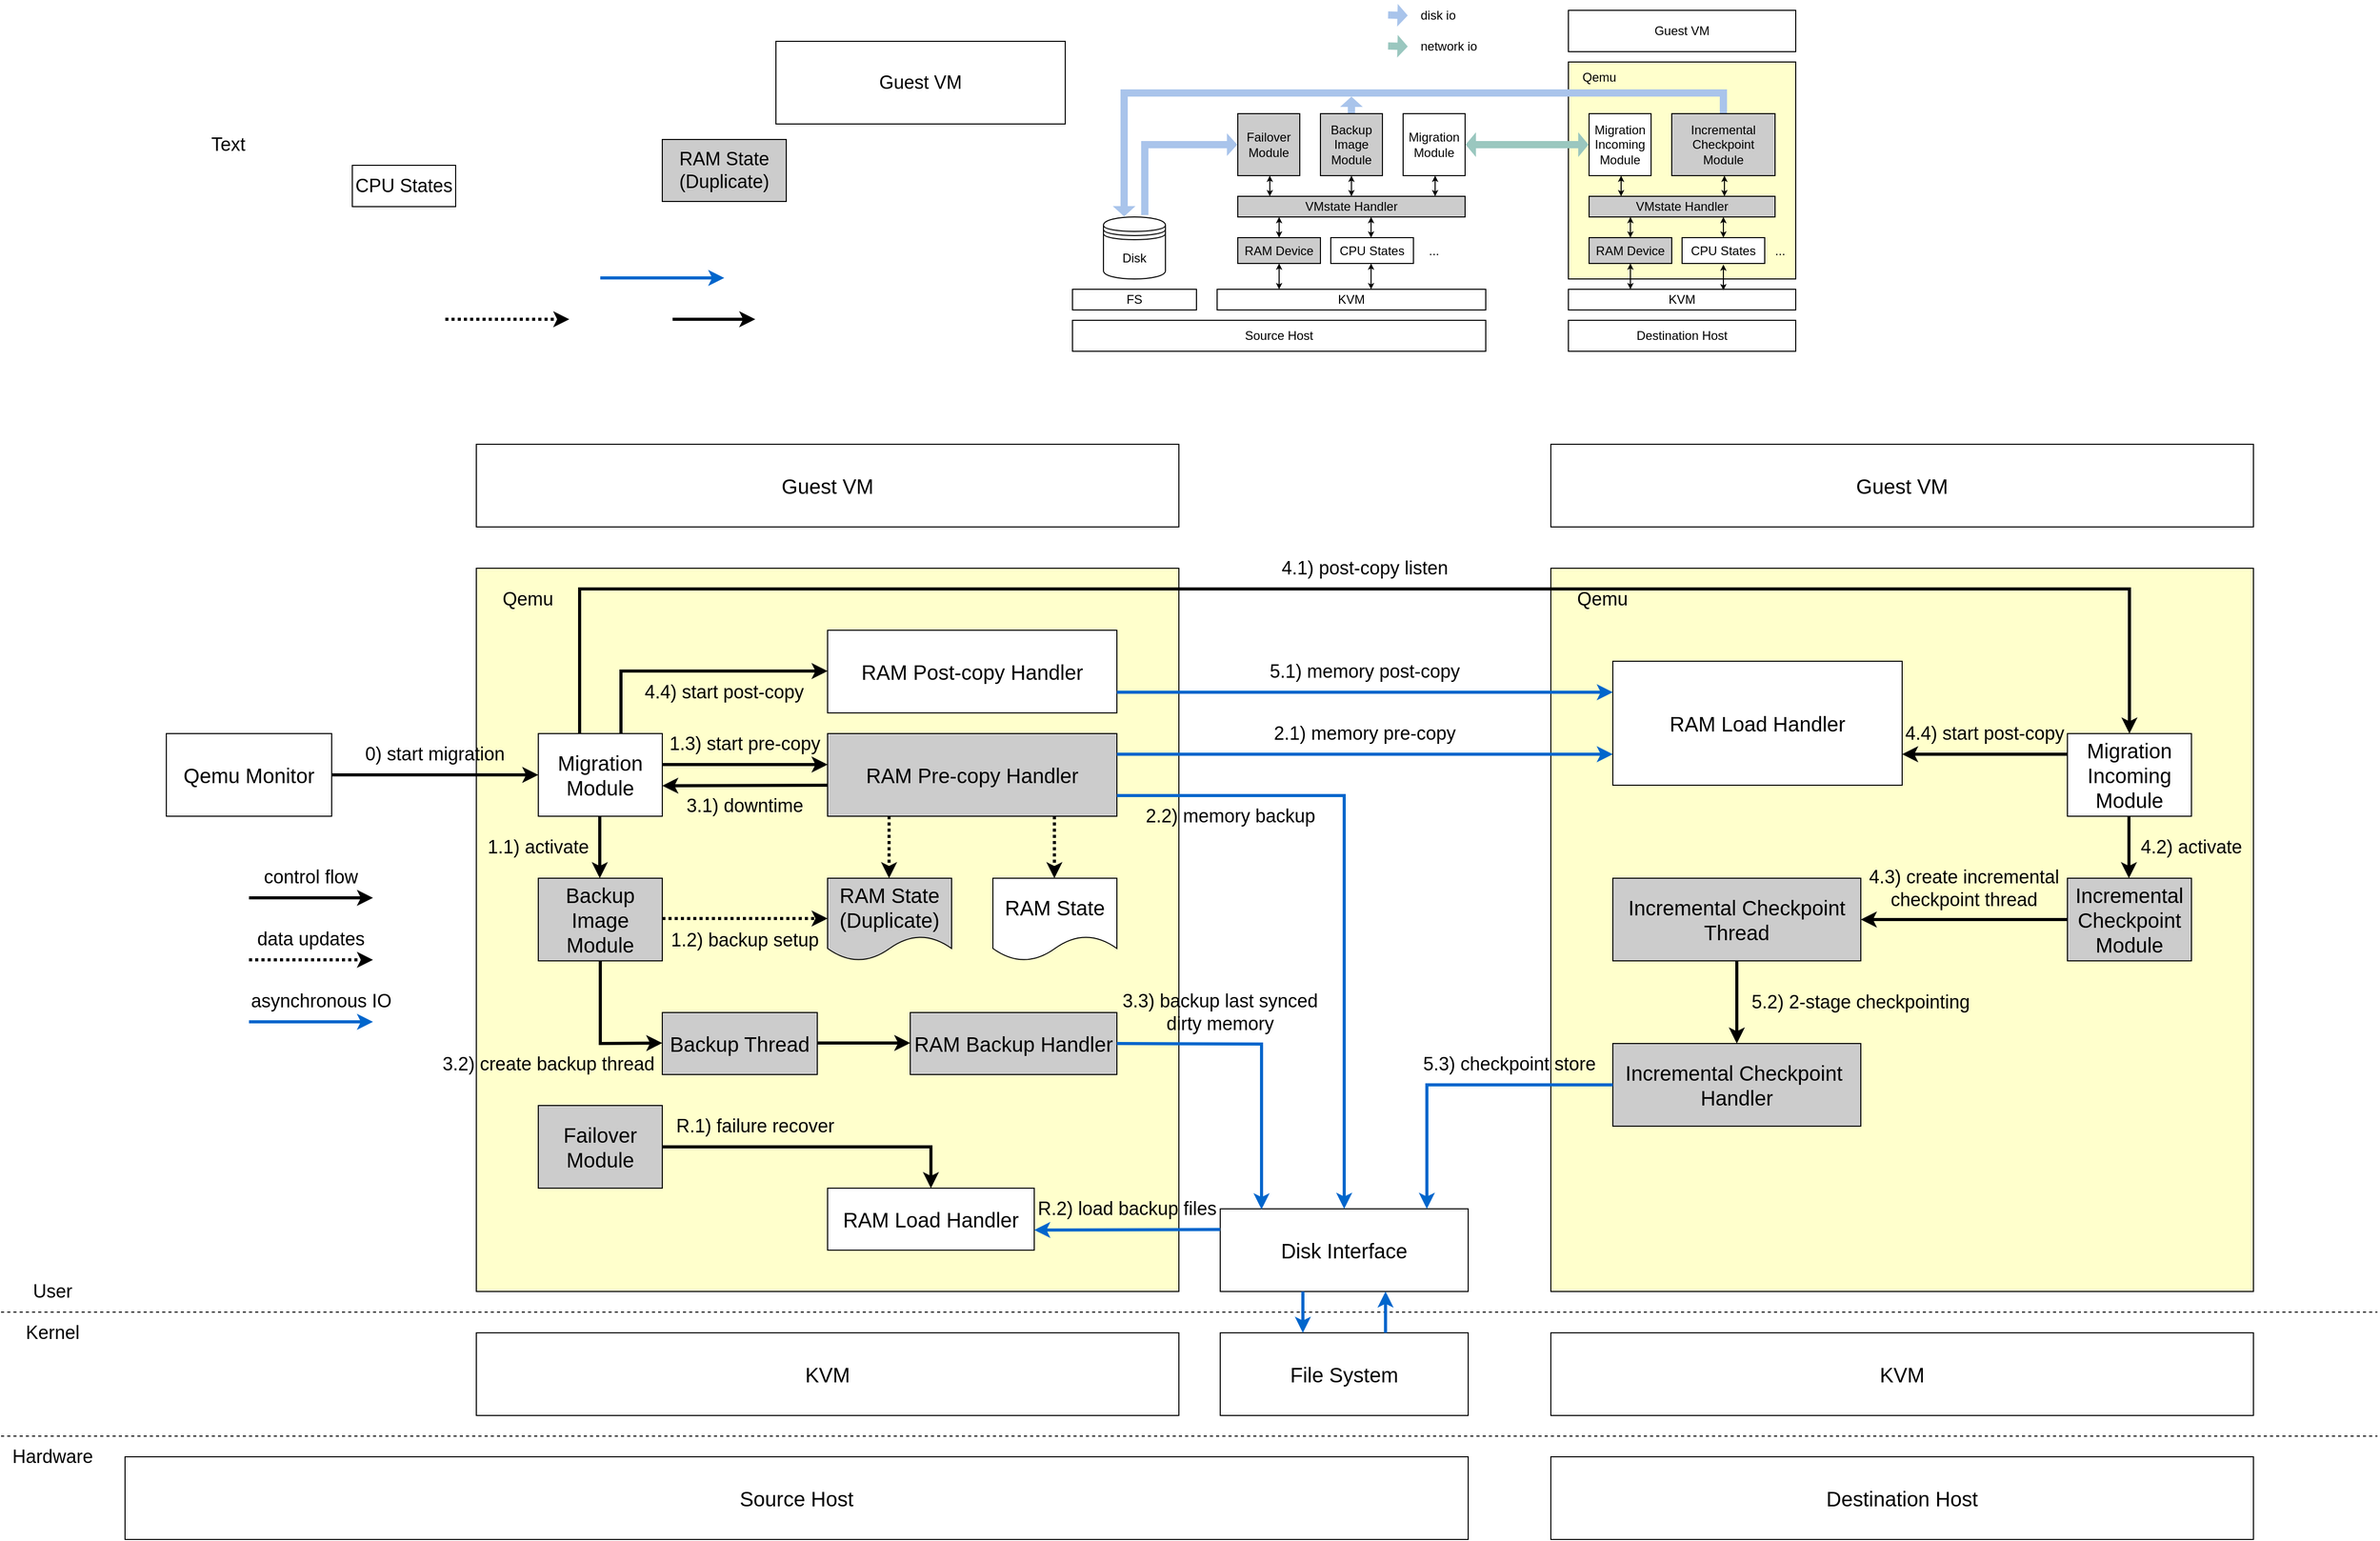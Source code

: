 <mxfile version="21.5.0" type="github">
  <diagram name="第 1 页" id="OpDthlvLPTq0gWTyiU4q">
    <mxGraphModel dx="2756" dy="2324" grid="1" gridSize="10" guides="1" tooltips="1" connect="1" arrows="1" fold="1" page="1" pageScale="1" pageWidth="827" pageHeight="1169" math="0" shadow="0">
      <root>
        <mxCell id="0" />
        <mxCell id="1" parent="0" />
        <mxCell id="YOrxzBl4g7cKqVYeZxFf-125" value="" style="rounded=0;whiteSpace=wrap;html=1;fillColor=#FFFFCC;" vertex="1" parent="1">
          <mxGeometry x="700" y="200" width="680" height="700" as="geometry" />
        </mxCell>
        <mxCell id="clwCwBsSRwlgGcYmcAVy-1" value="&lt;font style=&quot;font-size: 20px;&quot;&gt;Guest VM&lt;/font&gt;" style="rounded=0;whiteSpace=wrap;html=1;align=center;" parent="1" vertex="1">
          <mxGeometry x="-340" y="80" width="680" height="80" as="geometry" />
        </mxCell>
        <mxCell id="clwCwBsSRwlgGcYmcAVy-2" value="" style="rounded=0;whiteSpace=wrap;html=1;fillColor=#FFFFCC;" parent="1" vertex="1">
          <mxGeometry x="-340" y="200" width="680" height="700" as="geometry" />
        </mxCell>
        <mxCell id="clwCwBsSRwlgGcYmcAVy-3" value="&lt;font style=&quot;font-size: 18px;&quot;&gt;Qemu&lt;/font&gt;" style="text;html=1;strokeColor=none;fillColor=none;align=center;verticalAlign=middle;whiteSpace=wrap;rounded=0;" parent="1" vertex="1">
          <mxGeometry x="-340" y="200" width="100" height="60" as="geometry" />
        </mxCell>
        <mxCell id="clwCwBsSRwlgGcYmcAVy-4" value="Migration&lt;br&gt;Module" style="rounded=0;whiteSpace=wrap;html=1;" parent="1" vertex="1">
          <mxGeometry x="557" y="-240" width="60" height="60" as="geometry" />
        </mxCell>
        <mxCell id="clwCwBsSRwlgGcYmcAVy-5" value="Backup Image&lt;br&gt;Module" style="rounded=0;whiteSpace=wrap;html=1;fillColor=#CCCCCC;" parent="1" vertex="1">
          <mxGeometry x="477" y="-240" width="60" height="60" as="geometry" />
        </mxCell>
        <mxCell id="clwCwBsSRwlgGcYmcAVy-6" value="VMstate Handler" style="rounded=0;whiteSpace=wrap;html=1;fillColor=#CCCCCC;" parent="1" vertex="1">
          <mxGeometry x="397" y="-160" width="220" height="20" as="geometry" />
        </mxCell>
        <mxCell id="clwCwBsSRwlgGcYmcAVy-7" value="KVM" style="rounded=0;whiteSpace=wrap;html=1;" parent="1" vertex="1">
          <mxGeometry x="377" y="-70" width="260" height="20" as="geometry" />
        </mxCell>
        <mxCell id="clwCwBsSRwlgGcYmcAVy-8" value="Source Host" style="rounded=0;whiteSpace=wrap;html=1;" parent="1" vertex="1">
          <mxGeometry x="237" y="-40" width="400" height="30" as="geometry" />
        </mxCell>
        <mxCell id="clwCwBsSRwlgGcYmcAVy-12" value="Disk" style="shape=datastore;whiteSpace=wrap;html=1;" parent="1" vertex="1">
          <mxGeometry x="267" y="-140" width="60" height="60" as="geometry" />
        </mxCell>
        <mxCell id="clwCwBsSRwlgGcYmcAVy-14" value="Destination Host" style="rounded=0;whiteSpace=wrap;html=1;" parent="1" vertex="1">
          <mxGeometry x="717" y="-40" width="220" height="30" as="geometry" />
        </mxCell>
        <mxCell id="clwCwBsSRwlgGcYmcAVy-15" value="KVM" style="rounded=0;whiteSpace=wrap;html=1;" parent="1" vertex="1">
          <mxGeometry x="717" y="-70" width="220" height="20" as="geometry" />
        </mxCell>
        <mxCell id="clwCwBsSRwlgGcYmcAVy-16" value="" style="rounded=0;whiteSpace=wrap;html=1;fillColor=#FFFFCC;" parent="1" vertex="1">
          <mxGeometry x="717" y="-290" width="220" height="210" as="geometry" />
        </mxCell>
        <mxCell id="clwCwBsSRwlgGcYmcAVy-17" value="Migration&lt;br&gt;Incoming&lt;br&gt;Module" style="rounded=0;whiteSpace=wrap;html=1;" parent="1" vertex="1">
          <mxGeometry x="737" y="-240" width="60" height="60" as="geometry" />
        </mxCell>
        <mxCell id="clwCwBsSRwlgGcYmcAVy-19" value="Qemu" style="text;html=1;strokeColor=none;fillColor=none;align=center;verticalAlign=middle;whiteSpace=wrap;rounded=0;" parent="1" vertex="1">
          <mxGeometry x="717" y="-290" width="60" height="30" as="geometry" />
        </mxCell>
        <mxCell id="clwCwBsSRwlgGcYmcAVy-20" value="" style="shape=flexArrow;endArrow=classic;startArrow=classic;html=1;rounded=0;exitX=1;exitY=0.5;exitDx=0;exitDy=0;entryX=0;entryY=0.5;entryDx=0;entryDy=0;endSize=3;startSize=3;width=7;endWidth=16;startWidth=16;fillColor=#9AC7BF;strokeColor=none;" parent="1" source="clwCwBsSRwlgGcYmcAVy-4" target="clwCwBsSRwlgGcYmcAVy-17" edge="1">
          <mxGeometry width="100" height="100" relative="1" as="geometry">
            <mxPoint x="677" y="-240" as="sourcePoint" />
            <mxPoint x="777" y="-340" as="targetPoint" />
          </mxGeometry>
        </mxCell>
        <mxCell id="clwCwBsSRwlgGcYmcAVy-21" value="Incremental&lt;br&gt;Checkpoint&lt;br&gt;Module" style="rounded=0;whiteSpace=wrap;html=1;fillColor=#CCCCCC;" parent="1" vertex="1">
          <mxGeometry x="817" y="-240" width="100" height="60" as="geometry" />
        </mxCell>
        <mxCell id="clwCwBsSRwlgGcYmcAVy-22" value="Guest VM" style="rounded=0;whiteSpace=wrap;html=1;align=center;" parent="1" vertex="1">
          <mxGeometry x="717" y="-340" width="220" height="40" as="geometry" />
        </mxCell>
        <mxCell id="clwCwBsSRwlgGcYmcAVy-23" value="FS" style="rounded=0;whiteSpace=wrap;html=1;" parent="1" vertex="1">
          <mxGeometry x="237" y="-70" width="120" height="20" as="geometry" />
        </mxCell>
        <mxCell id="clwCwBsSRwlgGcYmcAVy-25" value="Failover&lt;br&gt;Module" style="rounded=0;whiteSpace=wrap;html=1;fillColor=#CCCCCC;" parent="1" vertex="1">
          <mxGeometry x="397" y="-240" width="60" height="60" as="geometry" />
        </mxCell>
        <mxCell id="clwCwBsSRwlgGcYmcAVy-24" value="" style="shape=flexArrow;endArrow=classic;html=1;rounded=0;exitX=0.5;exitY=0;exitDx=0;exitDy=0;fillColor=#A9C4EB;endSize=3;width=7;endWidth=14;startArrow=none;startFill=0;strokeColor=none;" parent="1" source="clwCwBsSRwlgGcYmcAVy-21" edge="1">
          <mxGeometry width="50" height="50" relative="1" as="geometry">
            <mxPoint x="357" y="-210" as="sourcePoint" />
            <mxPoint x="287" y="-140" as="targetPoint" />
            <Array as="points">
              <mxPoint x="867" y="-260" />
              <mxPoint x="287" y="-260" />
            </Array>
          </mxGeometry>
        </mxCell>
        <mxCell id="clwCwBsSRwlgGcYmcAVy-27" value="" style="shape=flexArrow;endArrow=classic;html=1;rounded=0;exitX=0.5;exitY=0;exitDx=0;exitDy=0;fillColor=#A9C4EB;endSize=3;width=7;endWidth=14;startArrow=none;startFill=0;strokeColor=none;" parent="1" source="clwCwBsSRwlgGcYmcAVy-5" edge="1">
          <mxGeometry width="50" height="50" relative="1" as="geometry">
            <mxPoint x="877" y="-220" as="sourcePoint" />
            <mxPoint x="507" y="-257" as="targetPoint" />
            <Array as="points" />
          </mxGeometry>
        </mxCell>
        <mxCell id="clwCwBsSRwlgGcYmcAVy-28" value="" style="shape=flexArrow;endArrow=classic;html=1;rounded=0;fillColor=#A9C4EB;endSize=3;width=7;endWidth=14;startArrow=none;startFill=0;strokeColor=none;exitX=0.667;exitY=-0.022;exitDx=0;exitDy=0;exitPerimeter=0;" parent="1" source="clwCwBsSRwlgGcYmcAVy-12" target="clwCwBsSRwlgGcYmcAVy-25" edge="1">
          <mxGeometry width="50" height="50" relative="1" as="geometry">
            <mxPoint x="307" y="-170" as="sourcePoint" />
            <mxPoint x="517" y="-247" as="targetPoint" />
            <Array as="points">
              <mxPoint x="307" y="-210" />
            </Array>
          </mxGeometry>
        </mxCell>
        <mxCell id="clwCwBsSRwlgGcYmcAVy-30" value="VMstate Handler" style="rounded=0;whiteSpace=wrap;html=1;fillColor=#CCCCCC;" parent="1" vertex="1">
          <mxGeometry x="737" y="-160" width="180" height="20" as="geometry" />
        </mxCell>
        <mxCell id="clwCwBsSRwlgGcYmcAVy-31" value="RAM Device" style="rounded=0;whiteSpace=wrap;html=1;fillColor=#CCCCCC;" parent="1" vertex="1">
          <mxGeometry x="397" y="-120" width="80" height="25" as="geometry" />
        </mxCell>
        <mxCell id="clwCwBsSRwlgGcYmcAVy-32" value="CPU States" style="rounded=0;whiteSpace=wrap;html=1;" parent="1" vertex="1">
          <mxGeometry x="487" y="-120" width="80" height="25" as="geometry" />
        </mxCell>
        <mxCell id="clwCwBsSRwlgGcYmcAVy-33" value="..." style="text;html=1;strokeColor=none;fillColor=none;align=center;verticalAlign=middle;whiteSpace=wrap;rounded=0;" parent="1" vertex="1">
          <mxGeometry x="567" y="-120" width="40" height="25" as="geometry" />
        </mxCell>
        <mxCell id="clwCwBsSRwlgGcYmcAVy-34" value="RAM Device" style="rounded=0;whiteSpace=wrap;html=1;fillColor=#CCCCCC;" parent="1" vertex="1">
          <mxGeometry x="737" y="-120" width="80" height="25" as="geometry" />
        </mxCell>
        <mxCell id="clwCwBsSRwlgGcYmcAVy-35" value="CPU States" style="rounded=0;whiteSpace=wrap;html=1;" parent="1" vertex="1">
          <mxGeometry x="827" y="-120" width="80" height="25" as="geometry" />
        </mxCell>
        <mxCell id="clwCwBsSRwlgGcYmcAVy-36" value="..." style="text;html=1;strokeColor=none;fillColor=none;align=center;verticalAlign=middle;whiteSpace=wrap;rounded=0;" parent="1" vertex="1">
          <mxGeometry x="907" y="-120" width="30" height="25" as="geometry" />
        </mxCell>
        <mxCell id="clwCwBsSRwlgGcYmcAVy-39" value="" style="endArrow=classic;startArrow=classic;html=1;rounded=0;entryX=0.5;entryY=1;entryDx=0;entryDy=0;exitX=0.5;exitY=0;exitDx=0;exitDy=0;startSize=3;endSize=3;" parent="1" source="clwCwBsSRwlgGcYmcAVy-6" target="clwCwBsSRwlgGcYmcAVy-5" edge="1">
          <mxGeometry width="50" height="50" relative="1" as="geometry">
            <mxPoint x="436" y="-150" as="sourcePoint" />
            <mxPoint x="437" y="-170" as="targetPoint" />
          </mxGeometry>
        </mxCell>
        <mxCell id="clwCwBsSRwlgGcYmcAVy-40" value="" style="endArrow=classic;startArrow=classic;html=1;rounded=0;entryX=0.5;entryY=1;entryDx=0;entryDy=0;exitX=0.5;exitY=0;exitDx=0;exitDy=0;startSize=3;endSize=3;" parent="1" edge="1">
          <mxGeometry width="50" height="50" relative="1" as="geometry">
            <mxPoint x="428" y="-160" as="sourcePoint" />
            <mxPoint x="428" y="-180" as="targetPoint" />
          </mxGeometry>
        </mxCell>
        <mxCell id="clwCwBsSRwlgGcYmcAVy-41" value="" style="endArrow=classic;startArrow=classic;html=1;rounded=0;entryX=0.5;entryY=1;entryDx=0;entryDy=0;exitX=0.5;exitY=0;exitDx=0;exitDy=0;startSize=3;endSize=3;" parent="1" edge="1">
          <mxGeometry width="50" height="50" relative="1" as="geometry">
            <mxPoint x="588" y="-160" as="sourcePoint" />
            <mxPoint x="588" y="-180" as="targetPoint" />
          </mxGeometry>
        </mxCell>
        <mxCell id="clwCwBsSRwlgGcYmcAVy-42" value="" style="endArrow=classic;startArrow=classic;html=1;rounded=0;entryX=0.5;entryY=1;entryDx=0;entryDy=0;exitX=0.5;exitY=0;exitDx=0;exitDy=0;startSize=3;endSize=3;" parent="1" edge="1">
          <mxGeometry width="50" height="50" relative="1" as="geometry">
            <mxPoint x="437" y="-120" as="sourcePoint" />
            <mxPoint x="437" y="-140" as="targetPoint" />
          </mxGeometry>
        </mxCell>
        <mxCell id="clwCwBsSRwlgGcYmcAVy-43" value="" style="endArrow=classic;startArrow=classic;html=1;rounded=0;entryX=0.5;entryY=1;entryDx=0;entryDy=0;exitX=0.5;exitY=0;exitDx=0;exitDy=0;startSize=3;endSize=3;" parent="1" edge="1">
          <mxGeometry width="50" height="50" relative="1" as="geometry">
            <mxPoint x="526" y="-120" as="sourcePoint" />
            <mxPoint x="526" y="-140" as="targetPoint" />
          </mxGeometry>
        </mxCell>
        <mxCell id="clwCwBsSRwlgGcYmcAVy-44" value="" style="endArrow=classic;startArrow=classic;html=1;rounded=0;entryX=0.5;entryY=1;entryDx=0;entryDy=0;exitX=0.5;exitY=0;exitDx=0;exitDy=0;startSize=3;endSize=3;" parent="1" edge="1">
          <mxGeometry width="50" height="50" relative="1" as="geometry">
            <mxPoint x="768" y="-160" as="sourcePoint" />
            <mxPoint x="768" y="-180" as="targetPoint" />
          </mxGeometry>
        </mxCell>
        <mxCell id="clwCwBsSRwlgGcYmcAVy-45" value="" style="endArrow=classic;startArrow=classic;html=1;rounded=0;entryX=0.5;entryY=1;entryDx=0;entryDy=0;exitX=0.5;exitY=0;exitDx=0;exitDy=0;startSize=3;endSize=3;" parent="1" edge="1">
          <mxGeometry width="50" height="50" relative="1" as="geometry">
            <mxPoint x="868" y="-160" as="sourcePoint" />
            <mxPoint x="868" y="-180" as="targetPoint" />
          </mxGeometry>
        </mxCell>
        <mxCell id="clwCwBsSRwlgGcYmcAVy-46" value="" style="endArrow=classic;startArrow=classic;html=1;rounded=0;entryX=0.5;entryY=1;entryDx=0;entryDy=0;exitX=0.5;exitY=0;exitDx=0;exitDy=0;startSize=3;endSize=3;" parent="1" edge="1">
          <mxGeometry width="50" height="50" relative="1" as="geometry">
            <mxPoint x="777" y="-120" as="sourcePoint" />
            <mxPoint x="777" y="-140" as="targetPoint" />
          </mxGeometry>
        </mxCell>
        <mxCell id="clwCwBsSRwlgGcYmcAVy-47" value="" style="endArrow=classic;startArrow=classic;html=1;rounded=0;entryX=0.5;entryY=1;entryDx=0;entryDy=0;exitX=0.5;exitY=0;exitDx=0;exitDy=0;startSize=3;endSize=3;" parent="1" edge="1">
          <mxGeometry width="50" height="50" relative="1" as="geometry">
            <mxPoint x="867" y="-120" as="sourcePoint" />
            <mxPoint x="867" y="-140" as="targetPoint" />
          </mxGeometry>
        </mxCell>
        <mxCell id="clwCwBsSRwlgGcYmcAVy-48" value="" style="endArrow=classic;startArrow=classic;html=1;rounded=0;entryX=0.5;entryY=1;entryDx=0;entryDy=0;startSize=3;endSize=3;" parent="1" edge="1">
          <mxGeometry width="50" height="50" relative="1" as="geometry">
            <mxPoint x="777" y="-70" as="sourcePoint" />
            <mxPoint x="777" y="-95" as="targetPoint" />
            <Array as="points" />
          </mxGeometry>
        </mxCell>
        <mxCell id="clwCwBsSRwlgGcYmcAVy-49" value="" style="endArrow=classic;startArrow=classic;html=1;rounded=0;entryX=0.5;entryY=1;entryDx=0;entryDy=0;startSize=3;endSize=3;" parent="1" edge="1">
          <mxGeometry width="50" height="50" relative="1" as="geometry">
            <mxPoint x="867" y="-69" as="sourcePoint" />
            <mxPoint x="867" y="-94" as="targetPoint" />
            <Array as="points" />
          </mxGeometry>
        </mxCell>
        <mxCell id="clwCwBsSRwlgGcYmcAVy-50" value="" style="endArrow=classic;startArrow=classic;html=1;rounded=0;entryX=0.5;entryY=1;entryDx=0;entryDy=0;startSize=3;endSize=3;" parent="1" edge="1">
          <mxGeometry width="50" height="50" relative="1" as="geometry">
            <mxPoint x="526" y="-70" as="sourcePoint" />
            <mxPoint x="526" y="-95" as="targetPoint" />
            <Array as="points" />
          </mxGeometry>
        </mxCell>
        <mxCell id="clwCwBsSRwlgGcYmcAVy-51" value="" style="endArrow=classic;startArrow=classic;html=1;rounded=0;entryX=0.5;entryY=1;entryDx=0;entryDy=0;startSize=3;endSize=3;" parent="1" edge="1">
          <mxGeometry width="50" height="50" relative="1" as="geometry">
            <mxPoint x="437" y="-70" as="sourcePoint" />
            <mxPoint x="437" y="-95" as="targetPoint" />
            <Array as="points" />
          </mxGeometry>
        </mxCell>
        <mxCell id="clwCwBsSRwlgGcYmcAVy-52" value="" style="shape=flexArrow;endArrow=classic;html=1;rounded=0;exitX=0.5;exitY=0;exitDx=0;exitDy=0;fillColor=#A9C4EB;endSize=3;width=7;endWidth=14;startArrow=none;startFill=0;strokeColor=none;" parent="1" edge="1">
          <mxGeometry width="50" height="50" relative="1" as="geometry">
            <mxPoint x="542" y="-335.5" as="sourcePoint" />
            <mxPoint x="562" y="-335" as="targetPoint" />
            <Array as="points" />
          </mxGeometry>
        </mxCell>
        <mxCell id="clwCwBsSRwlgGcYmcAVy-53" value="" style="shape=flexArrow;endArrow=classic;html=1;rounded=0;exitX=0.5;exitY=0;exitDx=0;exitDy=0;fillColor=#9AC7BF;endSize=3;width=7;endWidth=14;startArrow=none;startFill=0;strokeColor=none;" parent="1" edge="1">
          <mxGeometry width="50" height="50" relative="1" as="geometry">
            <mxPoint x="542" y="-305.5" as="sourcePoint" />
            <mxPoint x="562" y="-305" as="targetPoint" />
            <Array as="points" />
          </mxGeometry>
        </mxCell>
        <mxCell id="clwCwBsSRwlgGcYmcAVy-54" value="disk io" style="text;html=1;strokeColor=none;fillColor=none;align=left;verticalAlign=middle;whiteSpace=wrap;rounded=0;" parent="1" vertex="1">
          <mxGeometry x="572" y="-350" width="60" height="30" as="geometry" />
        </mxCell>
        <mxCell id="clwCwBsSRwlgGcYmcAVy-55" value="network io" style="text;html=1;strokeColor=none;fillColor=none;align=left;verticalAlign=middle;whiteSpace=wrap;rounded=0;" parent="1" vertex="1">
          <mxGeometry x="572" y="-320" width="60" height="30" as="geometry" />
        </mxCell>
        <mxCell id="YOrxzBl4g7cKqVYeZxFf-1" value="&lt;font style=&quot;font-size: 18px;&quot;&gt;Guest VM&lt;/font&gt;" style="rounded=0;whiteSpace=wrap;html=1;align=center;" vertex="1" parent="1">
          <mxGeometry x="-50" y="-310" width="280" height="80" as="geometry" />
        </mxCell>
        <mxCell id="YOrxzBl4g7cKqVYeZxFf-2" value="Failover&lt;br&gt;Module" style="rounded=0;whiteSpace=wrap;html=1;fillColor=#CCCCCC;" vertex="1" parent="1">
          <mxGeometry x="397" y="-240" width="60" height="60" as="geometry" />
        </mxCell>
        <mxCell id="YOrxzBl4g7cKqVYeZxFf-3" value="&lt;font style=&quot;font-size: 20px;&quot;&gt;Migration&lt;br style=&quot;font-size: 20px;&quot;&gt;Module&lt;/font&gt;" style="rounded=0;whiteSpace=wrap;html=1;fontSize=20;" vertex="1" parent="1">
          <mxGeometry x="-280" y="360" width="120" height="80" as="geometry" />
        </mxCell>
        <mxCell id="YOrxzBl4g7cKqVYeZxFf-4" value="&lt;font style=&quot;font-size: 20px;&quot;&gt;Backup Image&lt;br style=&quot;font-size: 20px;&quot;&gt;Module&lt;/font&gt;" style="rounded=0;whiteSpace=wrap;html=1;fillColor=#CCCCCC;fontSize=20;" vertex="1" parent="1">
          <mxGeometry x="-280" y="500" width="120" height="80" as="geometry" />
        </mxCell>
        <mxCell id="YOrxzBl4g7cKqVYeZxFf-5" value="&lt;font style=&quot;font-size: 20px;&quot;&gt;Failover&lt;br style=&quot;font-size: 20px;&quot;&gt;Module&lt;/font&gt;" style="rounded=0;whiteSpace=wrap;html=1;fillColor=#CCCCCC;fontSize=20;" vertex="1" parent="1">
          <mxGeometry x="-280" y="720" width="120" height="80" as="geometry" />
        </mxCell>
        <mxCell id="YOrxzBl4g7cKqVYeZxFf-7" value="&lt;font style=&quot;font-size: 18px;&quot;&gt;RAM State&lt;br&gt;(Duplicate)&lt;br&gt;&lt;/font&gt;" style="rounded=0;whiteSpace=wrap;html=1;fillColor=#CCCCCC;" vertex="1" parent="1">
          <mxGeometry x="-160" y="-215" width="120" height="60" as="geometry" />
        </mxCell>
        <mxCell id="YOrxzBl4g7cKqVYeZxFf-12" value="&lt;font style=&quot;font-size: 20px;&quot;&gt;RAM Load Handler&lt;/font&gt;" style="rounded=0;whiteSpace=wrap;html=1;fillColor=#FFFFFF;fontSize=20;" vertex="1" parent="1">
          <mxGeometry y="800" width="200" height="60" as="geometry" />
        </mxCell>
        <mxCell id="YOrxzBl4g7cKqVYeZxFf-13" value="&lt;font style=&quot;font-size: 18px;&quot;&gt;CPU States&lt;/font&gt;" style="rounded=0;whiteSpace=wrap;html=1;" vertex="1" parent="1">
          <mxGeometry x="-460" y="-190" width="100" height="40" as="geometry" />
        </mxCell>
        <mxCell id="YOrxzBl4g7cKqVYeZxFf-14" value="" style="endArrow=classic;html=1;rounded=0;strokeWidth=3;" edge="1" parent="1">
          <mxGeometry width="50" height="50" relative="1" as="geometry">
            <mxPoint x="-560" y="519" as="sourcePoint" />
            <mxPoint x="-440" y="519" as="targetPoint" />
          </mxGeometry>
        </mxCell>
        <mxCell id="YOrxzBl4g7cKqVYeZxFf-15" value="" style="endArrow=classic;html=1;rounded=0;strokeWidth=3;strokeColor=#0066CC;" edge="1" parent="1">
          <mxGeometry width="50" height="50" relative="1" as="geometry">
            <mxPoint x="-560" y="639" as="sourcePoint" />
            <mxPoint x="-440" y="639" as="targetPoint" />
          </mxGeometry>
        </mxCell>
        <mxCell id="YOrxzBl4g7cKqVYeZxFf-20" value="" style="endArrow=none;dashed=1;html=1;rounded=0;" edge="1" parent="1">
          <mxGeometry width="50" height="50" relative="1" as="geometry">
            <mxPoint x="-800" y="920" as="sourcePoint" />
            <mxPoint x="1500" y="920" as="targetPoint" />
          </mxGeometry>
        </mxCell>
        <mxCell id="YOrxzBl4g7cKqVYeZxFf-21" value="&lt;font style=&quot;font-size: 18px;&quot;&gt;User&lt;/font&gt;" style="text;html=1;strokeColor=none;fillColor=none;align=center;verticalAlign=middle;whiteSpace=wrap;rounded=0;" vertex="1" parent="1">
          <mxGeometry x="-800" y="880" width="100" height="40" as="geometry" />
        </mxCell>
        <mxCell id="YOrxzBl4g7cKqVYeZxFf-22" value="&lt;font style=&quot;font-size: 18px;&quot;&gt;Kernel&lt;/font&gt;" style="text;html=1;strokeColor=none;fillColor=none;align=center;verticalAlign=middle;whiteSpace=wrap;rounded=0;" vertex="1" parent="1">
          <mxGeometry x="-800" y="920" width="100" height="40" as="geometry" />
        </mxCell>
        <mxCell id="YOrxzBl4g7cKqVYeZxFf-23" value="&lt;font style=&quot;font-size: 20px;&quot;&gt;Qemu Monitor&lt;/font&gt;" style="rounded=0;whiteSpace=wrap;html=1;align=center;" vertex="1" parent="1">
          <mxGeometry x="-640" y="360" width="160" height="80" as="geometry" />
        </mxCell>
        <mxCell id="YOrxzBl4g7cKqVYeZxFf-24" value="" style="endArrow=classic;html=1;rounded=0;strokeWidth=3;" edge="1" parent="1">
          <mxGeometry width="50" height="50" relative="1" as="geometry">
            <mxPoint x="-200" y="360" as="sourcePoint" />
            <mxPoint y="299.5" as="targetPoint" />
            <Array as="points">
              <mxPoint x="-200" y="299.5" />
            </Array>
          </mxGeometry>
        </mxCell>
        <mxCell id="YOrxzBl4g7cKqVYeZxFf-27" value="&lt;font style=&quot;font-size: 18px;&quot;&gt;Text&lt;/font&gt;" style="text;html=1;strokeColor=none;fillColor=none;align=center;verticalAlign=middle;whiteSpace=wrap;rounded=0;" vertex="1" parent="1">
          <mxGeometry x="-610" y="-225" width="60" height="30" as="geometry" />
        </mxCell>
        <mxCell id="YOrxzBl4g7cKqVYeZxFf-28" value="&lt;font style=&quot;font-size: 18px;&quot;&gt;0) start migration&lt;/font&gt;" style="text;html=1;strokeColor=none;fillColor=none;align=center;verticalAlign=middle;whiteSpace=wrap;rounded=0;" vertex="1" parent="1">
          <mxGeometry x="-460" y="360" width="160" height="40" as="geometry" />
        </mxCell>
        <mxCell id="YOrxzBl4g7cKqVYeZxFf-31" value="&lt;span style=&quot;font-size: 18px;&quot;&gt;control flow&lt;/span&gt;" style="text;html=1;strokeColor=none;fillColor=none;align=center;verticalAlign=middle;whiteSpace=wrap;rounded=0;" vertex="1" parent="1">
          <mxGeometry x="-560" y="479" width="120" height="40" as="geometry" />
        </mxCell>
        <mxCell id="YOrxzBl4g7cKqVYeZxFf-32" value="&lt;font style=&quot;font-size: 18px;&quot;&gt;1.1) activate&lt;/font&gt;" style="text;html=1;strokeColor=none;fillColor=none;align=center;verticalAlign=middle;whiteSpace=wrap;rounded=0;" vertex="1" parent="1">
          <mxGeometry x="-340" y="450" width="120" height="40" as="geometry" />
        </mxCell>
        <mxCell id="YOrxzBl4g7cKqVYeZxFf-33" value="&lt;font style=&quot;font-size: 20px;&quot;&gt;RAM Pre-copy Handler&lt;/font&gt;" style="rounded=0;whiteSpace=wrap;html=1;fillColor=#CCCCCC;fontSize=20;" vertex="1" parent="1">
          <mxGeometry y="360" width="280" height="80" as="geometry" />
        </mxCell>
        <mxCell id="YOrxzBl4g7cKqVYeZxFf-44" value="&lt;font style=&quot;font-size: 18px;&quot;&gt;1.3) start pre-copy&lt;br&gt;&lt;/font&gt;" style="text;html=1;strokeColor=none;fillColor=none;align=center;verticalAlign=middle;whiteSpace=wrap;rounded=0;" vertex="1" parent="1">
          <mxGeometry x="-160" y="350" width="160" height="40" as="geometry" />
        </mxCell>
        <mxCell id="YOrxzBl4g7cKqVYeZxFf-45" value="&lt;font style=&quot;font-size: 18px;&quot;&gt;1.2) backup setup&lt;/font&gt;" style="text;html=1;strokeColor=none;fillColor=none;align=center;verticalAlign=middle;whiteSpace=wrap;rounded=0;" vertex="1" parent="1">
          <mxGeometry x="-160" y="540" width="160" height="40" as="geometry" />
        </mxCell>
        <mxCell id="YOrxzBl4g7cKqVYeZxFf-46" value="&lt;font style=&quot;font-size: 20px;&quot;&gt;Disk Interface&lt;/font&gt;" style="rounded=0;whiteSpace=wrap;html=1;align=center;fontSize=20;" vertex="1" parent="1">
          <mxGeometry x="380" y="820" width="240" height="80" as="geometry" />
        </mxCell>
        <mxCell id="YOrxzBl4g7cKqVYeZxFf-48" value="&lt;font style=&quot;font-size: 18px;&quot;&gt;2.2) memory backup&lt;/font&gt;" style="text;html=1;strokeColor=none;fillColor=none;align=center;verticalAlign=middle;whiteSpace=wrap;rounded=0;" vertex="1" parent="1">
          <mxGeometry x="300" y="420" width="180" height="40" as="geometry" />
        </mxCell>
        <mxCell id="YOrxzBl4g7cKqVYeZxFf-52" value="&lt;font style=&quot;font-size: 18px;&quot;&gt;2.1) memory pre-copy&lt;/font&gt;" style="text;html=1;strokeColor=none;fillColor=none;align=center;verticalAlign=middle;whiteSpace=wrap;rounded=0;" vertex="1" parent="1">
          <mxGeometry x="420" y="340" width="200" height="40" as="geometry" />
        </mxCell>
        <mxCell id="YOrxzBl4g7cKqVYeZxFf-61" value="" style="endArrow=classic;html=1;rounded=0;strokeWidth=3;dashed=1;dashPattern=1 1;" edge="1" parent="1">
          <mxGeometry width="50" height="50" relative="1" as="geometry">
            <mxPoint x="-560" y="579" as="sourcePoint" />
            <mxPoint x="-440" y="579" as="targetPoint" />
          </mxGeometry>
        </mxCell>
        <mxCell id="YOrxzBl4g7cKqVYeZxFf-62" value="&lt;span style=&quot;font-size: 18px;&quot;&gt;data updates&lt;/span&gt;" style="text;html=1;strokeColor=none;fillColor=none;align=center;verticalAlign=middle;whiteSpace=wrap;rounded=0;" vertex="1" parent="1">
          <mxGeometry x="-560" y="539" width="120" height="40" as="geometry" />
        </mxCell>
        <mxCell id="YOrxzBl4g7cKqVYeZxFf-65" value="&lt;font style=&quot;font-size: 18px;&quot;&gt;3.1) downtime&lt;/font&gt;" style="text;html=1;strokeColor=none;fillColor=none;align=center;verticalAlign=middle;whiteSpace=wrap;rounded=0;" vertex="1" parent="1">
          <mxGeometry x="-160" y="410" width="160" height="40" as="geometry" />
        </mxCell>
        <mxCell id="YOrxzBl4g7cKqVYeZxFf-66" value="&lt;font style=&quot;font-size: 20px;&quot;&gt;RAM Backup Handler&lt;/font&gt;" style="rounded=0;whiteSpace=wrap;html=1;fillColor=#CCCCCC;fontSize=20;" vertex="1" parent="1">
          <mxGeometry x="80" y="630" width="200" height="60" as="geometry" />
        </mxCell>
        <mxCell id="YOrxzBl4g7cKqVYeZxFf-68" value="&lt;font style=&quot;font-size: 18px;&quot;&gt;3.2) create backup thread&lt;/font&gt;" style="text;html=1;strokeColor=none;fillColor=none;align=center;verticalAlign=middle;whiteSpace=wrap;rounded=0;" vertex="1" parent="1">
          <mxGeometry x="-380" y="660" width="220" height="40" as="geometry" />
        </mxCell>
        <mxCell id="YOrxzBl4g7cKqVYeZxFf-71" value="&lt;span style=&quot;font-size: 18px;&quot;&gt;asynchronous IO&lt;/span&gt;" style="text;html=1;strokeColor=none;fillColor=none;align=center;verticalAlign=middle;whiteSpace=wrap;rounded=0;" vertex="1" parent="1">
          <mxGeometry x="-560" y="599" width="140" height="40" as="geometry" />
        </mxCell>
        <mxCell id="YOrxzBl4g7cKqVYeZxFf-72" value="" style="endArrow=classic;html=1;rounded=0;strokeWidth=3;strokeColor=#0066CC;" edge="1" parent="1">
          <mxGeometry width="50" height="50" relative="1" as="geometry">
            <mxPoint x="-220" y="-81" as="sourcePoint" />
            <mxPoint x="-100" y="-81" as="targetPoint" />
          </mxGeometry>
        </mxCell>
        <mxCell id="YOrxzBl4g7cKqVYeZxFf-73" value="" style="endArrow=classic;html=1;rounded=0;strokeWidth=3;strokeColor=#0066CC;" edge="1" parent="1">
          <mxGeometry width="50" height="50" relative="1" as="geometry">
            <mxPoint x="280" y="420" as="sourcePoint" />
            <mxPoint x="500" y="820" as="targetPoint" />
            <Array as="points">
              <mxPoint x="500" y="420" />
            </Array>
          </mxGeometry>
        </mxCell>
        <mxCell id="YOrxzBl4g7cKqVYeZxFf-74" value="" style="endArrow=classic;html=1;rounded=0;strokeWidth=3;strokeColor=#0066CC;" edge="1" parent="1">
          <mxGeometry width="50" height="50" relative="1" as="geometry">
            <mxPoint x="280" y="380" as="sourcePoint" />
            <mxPoint x="760" y="380" as="targetPoint" />
          </mxGeometry>
        </mxCell>
        <mxCell id="YOrxzBl4g7cKqVYeZxFf-75" value="" style="endArrow=classic;html=1;rounded=0;strokeWidth=3;dashed=1;dashPattern=1 1;" edge="1" parent="1">
          <mxGeometry width="50" height="50" relative="1" as="geometry">
            <mxPoint x="-370" y="-41" as="sourcePoint" />
            <mxPoint x="-250" y="-41" as="targetPoint" />
          </mxGeometry>
        </mxCell>
        <mxCell id="YOrxzBl4g7cKqVYeZxFf-76" value="" style="endArrow=classic;html=1;rounded=0;strokeWidth=3;dashed=1;dashPattern=1 1;" edge="1" parent="1">
          <mxGeometry width="50" height="50" relative="1" as="geometry">
            <mxPoint x="-160" y="539" as="sourcePoint" />
            <mxPoint y="539" as="targetPoint" />
          </mxGeometry>
        </mxCell>
        <mxCell id="YOrxzBl4g7cKqVYeZxFf-77" value="&lt;font style=&quot;font-size: 20px;&quot;&gt;RAM State&lt;br style=&quot;font-size: 20px;&quot;&gt;(Duplicate)&lt;br style=&quot;font-size: 20px;&quot;&gt;&lt;/font&gt;" style="shape=document;whiteSpace=wrap;html=1;boundedLbl=1;fillColor=#CCCCCC;fontSize=20;" vertex="1" parent="1">
          <mxGeometry y="500" width="120" height="80" as="geometry" />
        </mxCell>
        <mxCell id="YOrxzBl4g7cKqVYeZxFf-78" value="&lt;font style=&quot;font-size: 20px;&quot;&gt;RAM State&lt;br style=&quot;font-size: 20px;&quot;&gt;&lt;/font&gt;" style="shape=document;whiteSpace=wrap;html=1;boundedLbl=1;fontSize=20;" vertex="1" parent="1">
          <mxGeometry x="160" y="500" width="120" height="80" as="geometry" />
        </mxCell>
        <mxCell id="YOrxzBl4g7cKqVYeZxFf-79" value="" style="endArrow=classic;html=1;rounded=0;strokeWidth=3;dashed=1;dashPattern=1 1;" edge="1" parent="1">
          <mxGeometry width="50" height="50" relative="1" as="geometry">
            <mxPoint x="219.5" y="440" as="sourcePoint" />
            <mxPoint x="219.5" y="500" as="targetPoint" />
          </mxGeometry>
        </mxCell>
        <mxCell id="YOrxzBl4g7cKqVYeZxFf-80" value="" style="endArrow=classic;html=1;rounded=0;strokeWidth=3;dashed=1;dashPattern=1 1;" edge="1" parent="1">
          <mxGeometry width="50" height="50" relative="1" as="geometry">
            <mxPoint x="59.5" y="440" as="sourcePoint" />
            <mxPoint x="59.5" y="500" as="targetPoint" />
          </mxGeometry>
        </mxCell>
        <mxCell id="YOrxzBl4g7cKqVYeZxFf-81" value="" style="endArrow=classic;html=1;rounded=0;strokeWidth=3;" edge="1" parent="1">
          <mxGeometry width="50" height="50" relative="1" as="geometry">
            <mxPoint x="-480" y="400" as="sourcePoint" />
            <mxPoint x="-280" y="400" as="targetPoint" />
          </mxGeometry>
        </mxCell>
        <mxCell id="YOrxzBl4g7cKqVYeZxFf-82" value="" style="endArrow=classic;html=1;rounded=0;strokeWidth=3;" edge="1" parent="1">
          <mxGeometry width="50" height="50" relative="1" as="geometry">
            <mxPoint x="-160" y="390" as="sourcePoint" />
            <mxPoint y="390" as="targetPoint" />
          </mxGeometry>
        </mxCell>
        <mxCell id="YOrxzBl4g7cKqVYeZxFf-83" value="" style="endArrow=classic;html=1;rounded=0;strokeWidth=3;" edge="1" parent="1">
          <mxGeometry width="50" height="50" relative="1" as="geometry">
            <mxPoint y="410" as="sourcePoint" />
            <mxPoint x="-160" y="410.5" as="targetPoint" />
          </mxGeometry>
        </mxCell>
        <mxCell id="YOrxzBl4g7cKqVYeZxFf-85" value="" style="endArrow=classic;html=1;rounded=0;strokeWidth=3;" edge="1" parent="1">
          <mxGeometry width="50" height="50" relative="1" as="geometry">
            <mxPoint x="-220.5" y="440" as="sourcePoint" />
            <mxPoint x="-220.5" y="500" as="targetPoint" />
          </mxGeometry>
        </mxCell>
        <mxCell id="YOrxzBl4g7cKqVYeZxFf-87" value="" style="endArrow=classic;html=1;rounded=0;strokeWidth=3;strokeColor=#0066CC;" edge="1" parent="1">
          <mxGeometry width="50" height="50" relative="1" as="geometry">
            <mxPoint x="280" y="660" as="sourcePoint" />
            <mxPoint x="420" y="820.5" as="targetPoint" />
            <Array as="points">
              <mxPoint x="420" y="660.5" />
            </Array>
          </mxGeometry>
        </mxCell>
        <mxCell id="YOrxzBl4g7cKqVYeZxFf-88" value="&lt;font style=&quot;font-size: 18px;&quot;&gt;3.3) backup last synced dirty memory&lt;/font&gt;" style="text;html=1;strokeColor=none;fillColor=none;align=center;verticalAlign=middle;whiteSpace=wrap;rounded=0;" vertex="1" parent="1">
          <mxGeometry x="280" y="600" width="200" height="60" as="geometry" />
        </mxCell>
        <mxCell id="YOrxzBl4g7cKqVYeZxFf-89" value="" style="endArrow=classic;html=1;rounded=0;strokeWidth=3;" edge="1" parent="1">
          <mxGeometry width="50" height="50" relative="1" as="geometry">
            <mxPoint x="-160" y="760" as="sourcePoint" />
            <mxPoint x="100" y="800" as="targetPoint" />
            <Array as="points">
              <mxPoint x="100" y="760" />
            </Array>
          </mxGeometry>
        </mxCell>
        <mxCell id="YOrxzBl4g7cKqVYeZxFf-90" value="" style="endArrow=classic;html=1;rounded=0;strokeWidth=3;strokeColor=#0066CC;" edge="1" parent="1">
          <mxGeometry width="50" height="50" relative="1" as="geometry">
            <mxPoint x="380" y="840" as="sourcePoint" />
            <mxPoint x="200" y="840.5" as="targetPoint" />
          </mxGeometry>
        </mxCell>
        <mxCell id="YOrxzBl4g7cKqVYeZxFf-91" value="&lt;font style=&quot;font-size: 18px;&quot;&gt;R.1) failure recover&lt;/font&gt;" style="text;html=1;strokeColor=none;fillColor=none;align=center;verticalAlign=middle;whiteSpace=wrap;rounded=0;" vertex="1" parent="1">
          <mxGeometry x="-160" y="720" width="180" height="40" as="geometry" />
        </mxCell>
        <mxCell id="YOrxzBl4g7cKqVYeZxFf-92" value="&lt;font style=&quot;font-size: 18px;&quot;&gt;R.2) load backup files&lt;/font&gt;" style="text;html=1;strokeColor=none;fillColor=none;align=center;verticalAlign=middle;whiteSpace=wrap;rounded=0;" vertex="1" parent="1">
          <mxGeometry x="200" y="800" width="180" height="40" as="geometry" />
        </mxCell>
        <mxCell id="YOrxzBl4g7cKqVYeZxFf-93" value="&lt;font style=&quot;font-size: 20px;&quot;&gt;KVM&lt;/font&gt;" style="rounded=0;whiteSpace=wrap;html=1;" vertex="1" parent="1">
          <mxGeometry x="-340" y="940" width="680" height="80" as="geometry" />
        </mxCell>
        <mxCell id="YOrxzBl4g7cKqVYeZxFf-94" value="" style="endArrow=none;dashed=1;html=1;rounded=0;" edge="1" parent="1">
          <mxGeometry width="50" height="50" relative="1" as="geometry">
            <mxPoint x="-800" y="1040" as="sourcePoint" />
            <mxPoint x="1500" y="1040" as="targetPoint" />
          </mxGeometry>
        </mxCell>
        <mxCell id="YOrxzBl4g7cKqVYeZxFf-95" value="&lt;span style=&quot;font-size: 18px;&quot;&gt;Hardware&lt;/span&gt;" style="text;html=1;strokeColor=none;fillColor=none;align=center;verticalAlign=middle;whiteSpace=wrap;rounded=0;" vertex="1" parent="1">
          <mxGeometry x="-800" y="1040" width="100" height="40" as="geometry" />
        </mxCell>
        <mxCell id="YOrxzBl4g7cKqVYeZxFf-96" value="&lt;font style=&quot;font-size: 20px;&quot;&gt;File System&lt;/font&gt;" style="rounded=0;whiteSpace=wrap;html=1;" vertex="1" parent="1">
          <mxGeometry x="380" y="940" width="240" height="80" as="geometry" />
        </mxCell>
        <mxCell id="YOrxzBl4g7cKqVYeZxFf-97" value="" style="endArrow=classic;html=1;rounded=0;strokeWidth=3;strokeColor=#0066CC;" edge="1" parent="1">
          <mxGeometry width="50" height="50" relative="1" as="geometry">
            <mxPoint x="460" y="900" as="sourcePoint" />
            <mxPoint x="460" y="940" as="targetPoint" />
          </mxGeometry>
        </mxCell>
        <mxCell id="YOrxzBl4g7cKqVYeZxFf-98" value="" style="endArrow=classic;html=1;rounded=0;strokeWidth=3;strokeColor=#0066CC;" edge="1" parent="1">
          <mxGeometry width="50" height="50" relative="1" as="geometry">
            <mxPoint x="540" y="940" as="sourcePoint" />
            <mxPoint x="540" y="900" as="targetPoint" />
          </mxGeometry>
        </mxCell>
        <mxCell id="YOrxzBl4g7cKqVYeZxFf-99" value="&lt;font style=&quot;font-size: 20px;&quot;&gt;Source Host&lt;/font&gt;" style="rounded=0;whiteSpace=wrap;html=1;" vertex="1" parent="1">
          <mxGeometry x="-680" y="1060" width="1300" height="80" as="geometry" />
        </mxCell>
        <mxCell id="YOrxzBl4g7cKqVYeZxFf-100" value="&lt;font style=&quot;font-size: 20px;&quot;&gt;Guest VM&lt;/font&gt;" style="rounded=0;whiteSpace=wrap;html=1;align=center;" vertex="1" parent="1">
          <mxGeometry x="700" y="80" width="680" height="80" as="geometry" />
        </mxCell>
        <mxCell id="YOrxzBl4g7cKqVYeZxFf-101" value="&lt;font style=&quot;font-size: 20px;&quot;&gt;RAM Load Handler&lt;/font&gt;" style="rounded=0;whiteSpace=wrap;html=1;fillColor=#FFFFFF;fontSize=20;" vertex="1" parent="1">
          <mxGeometry x="760" y="290" width="280" height="120" as="geometry" />
        </mxCell>
        <mxCell id="YOrxzBl4g7cKqVYeZxFf-102" value="&lt;font style=&quot;font-size: 20px;&quot;&gt;Migration Incoming&lt;br style=&quot;font-size: 20px;&quot;&gt;Module&lt;/font&gt;" style="rounded=0;whiteSpace=wrap;html=1;fontSize=20;" vertex="1" parent="1">
          <mxGeometry x="1200" y="360" width="120" height="80" as="geometry" />
        </mxCell>
        <mxCell id="YOrxzBl4g7cKqVYeZxFf-104" value="&lt;font style=&quot;font-size: 18px;&quot;&gt;4.4) start post-copy&lt;/font&gt;" style="text;html=1;strokeColor=none;fillColor=none;align=center;verticalAlign=middle;whiteSpace=wrap;rounded=0;" vertex="1" parent="1">
          <mxGeometry x="-220" y="300" width="240" height="40" as="geometry" />
        </mxCell>
        <mxCell id="YOrxzBl4g7cKqVYeZxFf-105" value="&lt;font style=&quot;font-size: 20px;&quot;&gt;Incremental Checkpoint&lt;br style=&quot;font-size: 20px;&quot;&gt;Module&lt;/font&gt;" style="rounded=0;whiteSpace=wrap;html=1;fillColor=#CCCCCC;fontSize=20;" vertex="1" parent="1">
          <mxGeometry x="1200" y="500" width="120" height="80" as="geometry" />
        </mxCell>
        <mxCell id="YOrxzBl4g7cKqVYeZxFf-106" value="&lt;font style=&quot;font-size: 20px;&quot;&gt;Backup Thread&lt;/font&gt;" style="rounded=0;whiteSpace=wrap;html=1;fillColor=#CCCCCC;fontSize=20;" vertex="1" parent="1">
          <mxGeometry x="-160" y="630" width="150" height="60" as="geometry" />
        </mxCell>
        <mxCell id="YOrxzBl4g7cKqVYeZxFf-107" value="" style="endArrow=classic;html=1;rounded=0;strokeWidth=3;" edge="1" parent="1">
          <mxGeometry width="50" height="50" relative="1" as="geometry">
            <mxPoint x="-220" y="579.5" as="sourcePoint" />
            <mxPoint x="-160" y="659.5" as="targetPoint" />
            <Array as="points">
              <mxPoint x="-220" y="660" />
            </Array>
          </mxGeometry>
        </mxCell>
        <mxCell id="YOrxzBl4g7cKqVYeZxFf-108" value="" style="endArrow=classic;html=1;rounded=0;strokeWidth=3;" edge="1" parent="1">
          <mxGeometry width="50" height="50" relative="1" as="geometry">
            <mxPoint x="-10" y="659.5" as="sourcePoint" />
            <mxPoint x="80" y="659.5" as="targetPoint" />
          </mxGeometry>
        </mxCell>
        <mxCell id="YOrxzBl4g7cKqVYeZxFf-109" value="&lt;font style=&quot;font-size: 20px;&quot;&gt;RAM Post-copy Handler&lt;/font&gt;" style="rounded=0;whiteSpace=wrap;html=1;fillColor=#FFFFFF;fontSize=20;" vertex="1" parent="1">
          <mxGeometry y="260" width="280" height="80" as="geometry" />
        </mxCell>
        <mxCell id="YOrxzBl4g7cKqVYeZxFf-110" value="" style="endArrow=classic;html=1;rounded=0;strokeWidth=3;" edge="1" parent="1">
          <mxGeometry width="50" height="50" relative="1" as="geometry">
            <mxPoint x="-150" y="-41" as="sourcePoint" />
            <mxPoint x="-70" y="-41" as="targetPoint" />
          </mxGeometry>
        </mxCell>
        <mxCell id="YOrxzBl4g7cKqVYeZxFf-111" value="" style="endArrow=classic;html=1;rounded=0;strokeWidth=3;strokeColor=#0066CC;" edge="1" parent="1">
          <mxGeometry width="50" height="50" relative="1" as="geometry">
            <mxPoint x="280" y="320" as="sourcePoint" />
            <mxPoint x="760" y="320" as="targetPoint" />
          </mxGeometry>
        </mxCell>
        <mxCell id="YOrxzBl4g7cKqVYeZxFf-112" value="" style="endArrow=classic;html=1;rounded=0;strokeWidth=3;" edge="1" parent="1">
          <mxGeometry width="50" height="50" relative="1" as="geometry">
            <mxPoint x="-240" y="360" as="sourcePoint" />
            <mxPoint x="1260" y="360" as="targetPoint" />
            <Array as="points">
              <mxPoint x="-240" y="220" />
              <mxPoint x="1260" y="220" />
            </Array>
          </mxGeometry>
        </mxCell>
        <mxCell id="YOrxzBl4g7cKqVYeZxFf-113" value="&lt;font style=&quot;font-size: 18px;&quot;&gt;4.1) post-copy listen&lt;/font&gt;" style="text;html=1;strokeColor=none;fillColor=none;align=center;verticalAlign=middle;whiteSpace=wrap;rounded=0;" vertex="1" parent="1">
          <mxGeometry x="400" y="180" width="240" height="40" as="geometry" />
        </mxCell>
        <mxCell id="YOrxzBl4g7cKqVYeZxFf-114" value="&lt;font style=&quot;font-size: 18px;&quot;&gt;5.1) memory post-copy&lt;/font&gt;" style="text;html=1;strokeColor=none;fillColor=none;align=center;verticalAlign=middle;whiteSpace=wrap;rounded=0;" vertex="1" parent="1">
          <mxGeometry x="420" y="280" width="200" height="40" as="geometry" />
        </mxCell>
        <mxCell id="YOrxzBl4g7cKqVYeZxFf-115" value="" style="endArrow=classic;html=1;rounded=0;strokeWidth=3;" edge="1" parent="1">
          <mxGeometry width="50" height="50" relative="1" as="geometry">
            <mxPoint x="1259.5" y="440" as="sourcePoint" />
            <mxPoint x="1259.5" y="500" as="targetPoint" />
          </mxGeometry>
        </mxCell>
        <mxCell id="YOrxzBl4g7cKqVYeZxFf-116" value="&lt;font style=&quot;font-size: 18px;&quot;&gt;4.2) activate&lt;/font&gt;" style="text;html=1;strokeColor=none;fillColor=none;align=center;verticalAlign=middle;whiteSpace=wrap;rounded=0;" vertex="1" parent="1">
          <mxGeometry x="1260" y="450" width="120" height="40" as="geometry" />
        </mxCell>
        <mxCell id="YOrxzBl4g7cKqVYeZxFf-117" value="&lt;font style=&quot;font-size: 20px;&quot;&gt;Incremental Checkpoint&amp;nbsp; Handler&lt;/font&gt;" style="rounded=0;whiteSpace=wrap;html=1;fillColor=#CCCCCC;fontSize=20;" vertex="1" parent="1">
          <mxGeometry x="760" y="660" width="240" height="80" as="geometry" />
        </mxCell>
        <mxCell id="YOrxzBl4g7cKqVYeZxFf-118" value="&lt;font style=&quot;font-size: 20px;&quot;&gt;Incremental Checkpoint&lt;br&gt;Thread&lt;br&gt;&lt;/font&gt;" style="rounded=0;whiteSpace=wrap;html=1;fillColor=#CCCCCC;fontSize=20;" vertex="1" parent="1">
          <mxGeometry x="760" y="500" width="240" height="80" as="geometry" />
        </mxCell>
        <mxCell id="YOrxzBl4g7cKqVYeZxFf-119" value="" style="endArrow=classic;html=1;rounded=0;strokeWidth=3;" edge="1" parent="1">
          <mxGeometry width="50" height="50" relative="1" as="geometry">
            <mxPoint x="1200" y="540" as="sourcePoint" />
            <mxPoint x="1000" y="540" as="targetPoint" />
          </mxGeometry>
        </mxCell>
        <mxCell id="YOrxzBl4g7cKqVYeZxFf-120" value="&lt;font style=&quot;font-size: 18px;&quot;&gt;4.3) create incremental checkpoint thread&lt;/font&gt;" style="text;html=1;strokeColor=none;fillColor=none;align=center;verticalAlign=middle;whiteSpace=wrap;rounded=0;" vertex="1" parent="1">
          <mxGeometry x="990" y="479.5" width="220" height="60.5" as="geometry" />
        </mxCell>
        <mxCell id="YOrxzBl4g7cKqVYeZxFf-121" value="" style="endArrow=classic;html=1;rounded=0;strokeWidth=3;" edge="1" parent="1">
          <mxGeometry width="50" height="50" relative="1" as="geometry">
            <mxPoint x="880" y="580" as="sourcePoint" />
            <mxPoint x="880" y="660" as="targetPoint" />
          </mxGeometry>
        </mxCell>
        <mxCell id="YOrxzBl4g7cKqVYeZxFf-122" value="&lt;font style=&quot;font-size: 18px;&quot;&gt;5.2) 2-stage checkpointing&lt;/font&gt;" style="text;html=1;strokeColor=none;fillColor=none;align=center;verticalAlign=middle;whiteSpace=wrap;rounded=0;" vertex="1" parent="1">
          <mxGeometry x="880" y="600" width="240" height="40" as="geometry" />
        </mxCell>
        <mxCell id="YOrxzBl4g7cKqVYeZxFf-123" value="" style="endArrow=classic;html=1;rounded=0;strokeWidth=3;strokeColor=#0066CC;" edge="1" parent="1">
          <mxGeometry width="50" height="50" relative="1" as="geometry">
            <mxPoint x="760" y="700" as="sourcePoint" />
            <mxPoint x="580" y="820" as="targetPoint" />
            <Array as="points">
              <mxPoint x="580" y="700" />
            </Array>
          </mxGeometry>
        </mxCell>
        <mxCell id="YOrxzBl4g7cKqVYeZxFf-124" value="&lt;font style=&quot;font-size: 18px;&quot;&gt;5.3) checkpoint store&lt;/font&gt;" style="text;html=1;strokeColor=none;fillColor=none;align=center;verticalAlign=middle;whiteSpace=wrap;rounded=0;" vertex="1" parent="1">
          <mxGeometry x="560" y="660" width="200" height="40" as="geometry" />
        </mxCell>
        <mxCell id="YOrxzBl4g7cKqVYeZxFf-126" value="&lt;font style=&quot;font-size: 18px;&quot;&gt;Qemu&lt;/font&gt;" style="text;html=1;strokeColor=none;fillColor=none;align=center;verticalAlign=middle;whiteSpace=wrap;rounded=0;" vertex="1" parent="1">
          <mxGeometry x="700" y="200" width="100" height="60" as="geometry" />
        </mxCell>
        <mxCell id="YOrxzBl4g7cKqVYeZxFf-127" value="" style="endArrow=classic;html=1;rounded=0;strokeWidth=3;" edge="1" parent="1">
          <mxGeometry width="50" height="50" relative="1" as="geometry">
            <mxPoint x="1200" y="380" as="sourcePoint" />
            <mxPoint x="1040" y="380" as="targetPoint" />
          </mxGeometry>
        </mxCell>
        <mxCell id="YOrxzBl4g7cKqVYeZxFf-128" value="&lt;font style=&quot;font-size: 18px;&quot;&gt;4.4) start post-copy&lt;/font&gt;" style="text;html=1;strokeColor=none;fillColor=none;align=center;verticalAlign=middle;whiteSpace=wrap;rounded=0;" vertex="1" parent="1">
          <mxGeometry x="1000" y="340" width="240" height="40" as="geometry" />
        </mxCell>
        <mxCell id="YOrxzBl4g7cKqVYeZxFf-129" value="&lt;font style=&quot;font-size: 20px;&quot;&gt;KVM&lt;/font&gt;" style="rounded=0;whiteSpace=wrap;html=1;" vertex="1" parent="1">
          <mxGeometry x="700" y="940" width="680" height="80" as="geometry" />
        </mxCell>
        <mxCell id="YOrxzBl4g7cKqVYeZxFf-130" value="&lt;font style=&quot;font-size: 20px;&quot;&gt;Destination Host&lt;/font&gt;" style="rounded=0;whiteSpace=wrap;html=1;" vertex="1" parent="1">
          <mxGeometry x="700" y="1060" width="680" height="80" as="geometry" />
        </mxCell>
      </root>
    </mxGraphModel>
  </diagram>
</mxfile>
